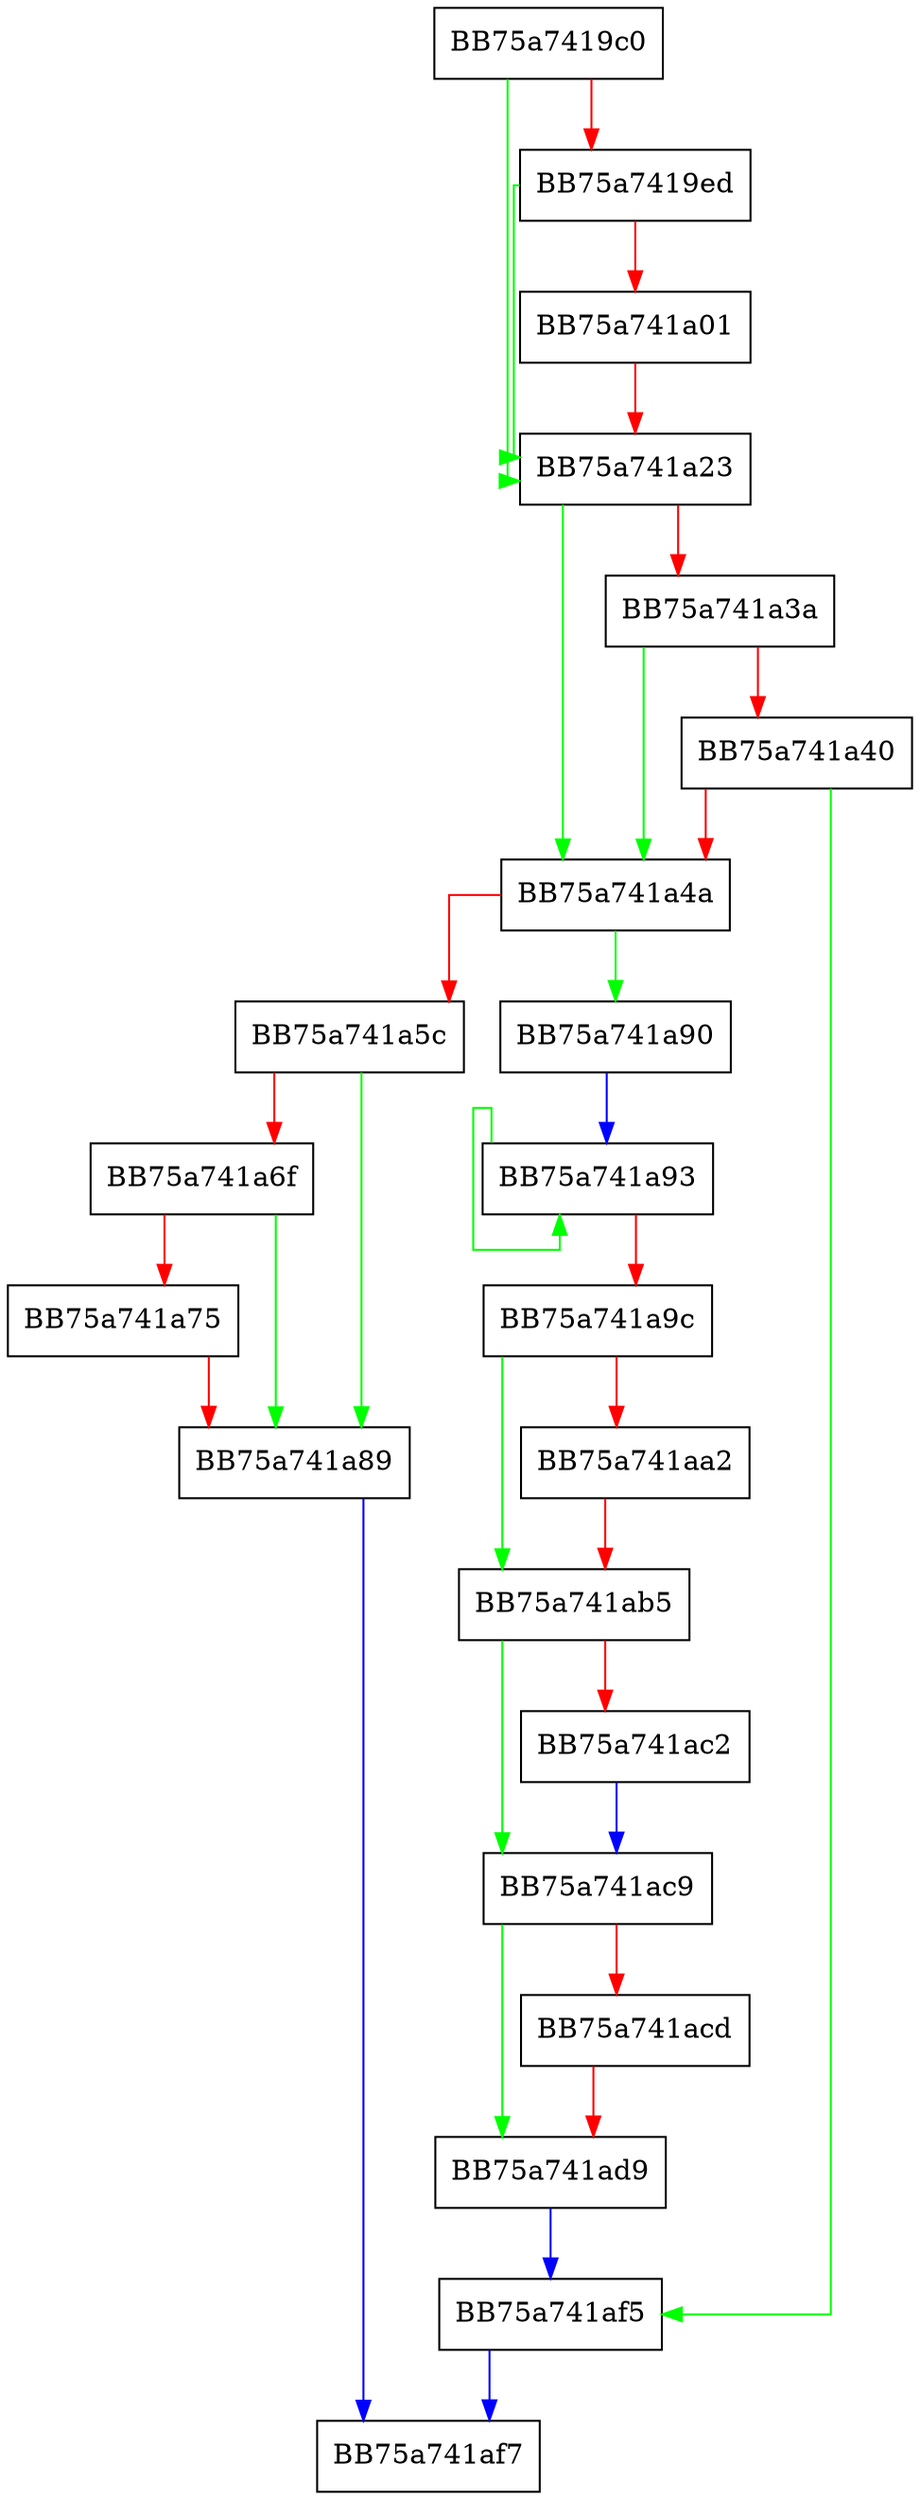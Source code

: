 digraph arc_init_module {
  node [shape="box"];
  graph [splines=ortho];
  BB75a7419c0 -> BB75a741a23 [color="green"];
  BB75a7419c0 -> BB75a7419ed [color="red"];
  BB75a7419ed -> BB75a741a23 [color="green"];
  BB75a7419ed -> BB75a741a01 [color="red"];
  BB75a741a01 -> BB75a741a23 [color="red"];
  BB75a741a23 -> BB75a741a4a [color="green"];
  BB75a741a23 -> BB75a741a3a [color="red"];
  BB75a741a3a -> BB75a741a4a [color="green"];
  BB75a741a3a -> BB75a741a40 [color="red"];
  BB75a741a40 -> BB75a741af5 [color="green"];
  BB75a741a40 -> BB75a741a4a [color="red"];
  BB75a741a4a -> BB75a741a90 [color="green"];
  BB75a741a4a -> BB75a741a5c [color="red"];
  BB75a741a5c -> BB75a741a89 [color="green"];
  BB75a741a5c -> BB75a741a6f [color="red"];
  BB75a741a6f -> BB75a741a89 [color="green"];
  BB75a741a6f -> BB75a741a75 [color="red"];
  BB75a741a75 -> BB75a741a89 [color="red"];
  BB75a741a89 -> BB75a741af7 [color="blue"];
  BB75a741a90 -> BB75a741a93 [color="blue"];
  BB75a741a93 -> BB75a741a93 [color="green"];
  BB75a741a93 -> BB75a741a9c [color="red"];
  BB75a741a9c -> BB75a741ab5 [color="green"];
  BB75a741a9c -> BB75a741aa2 [color="red"];
  BB75a741aa2 -> BB75a741ab5 [color="red"];
  BB75a741ab5 -> BB75a741ac9 [color="green"];
  BB75a741ab5 -> BB75a741ac2 [color="red"];
  BB75a741ac2 -> BB75a741ac9 [color="blue"];
  BB75a741ac9 -> BB75a741ad9 [color="green"];
  BB75a741ac9 -> BB75a741acd [color="red"];
  BB75a741acd -> BB75a741ad9 [color="red"];
  BB75a741ad9 -> BB75a741af5 [color="blue"];
  BB75a741af5 -> BB75a741af7 [color="blue"];
}